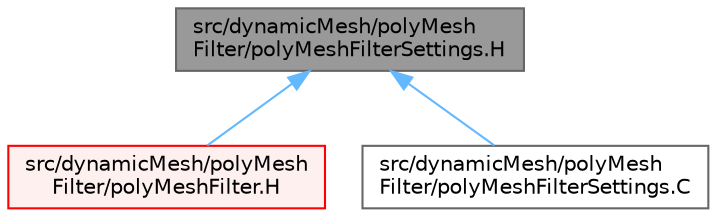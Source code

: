 digraph "src/dynamicMesh/polyMeshFilter/polyMeshFilterSettings.H"
{
 // LATEX_PDF_SIZE
  bgcolor="transparent";
  edge [fontname=Helvetica,fontsize=10,labelfontname=Helvetica,labelfontsize=10];
  node [fontname=Helvetica,fontsize=10,shape=box,height=0.2,width=0.4];
  Node1 [id="Node000001",label="src/dynamicMesh/polyMesh\lFilter/polyMeshFilterSettings.H",height=0.2,width=0.4,color="gray40", fillcolor="grey60", style="filled", fontcolor="black",tooltip=" "];
  Node1 -> Node2 [id="edge1_Node000001_Node000002",dir="back",color="steelblue1",style="solid",tooltip=" "];
  Node2 [id="Node000002",label="src/dynamicMesh/polyMesh\lFilter/polyMeshFilter.H",height=0.2,width=0.4,color="red", fillcolor="#FFF0F0", style="filled",URL="$polyMeshFilter_8H.html",tooltip=" "];
  Node1 -> Node5 [id="edge2_Node000001_Node000005",dir="back",color="steelblue1",style="solid",tooltip=" "];
  Node5 [id="Node000005",label="src/dynamicMesh/polyMesh\lFilter/polyMeshFilterSettings.C",height=0.2,width=0.4,color="grey40", fillcolor="white", style="filled",URL="$polyMeshFilterSettings_8C.html",tooltip=" "];
}
